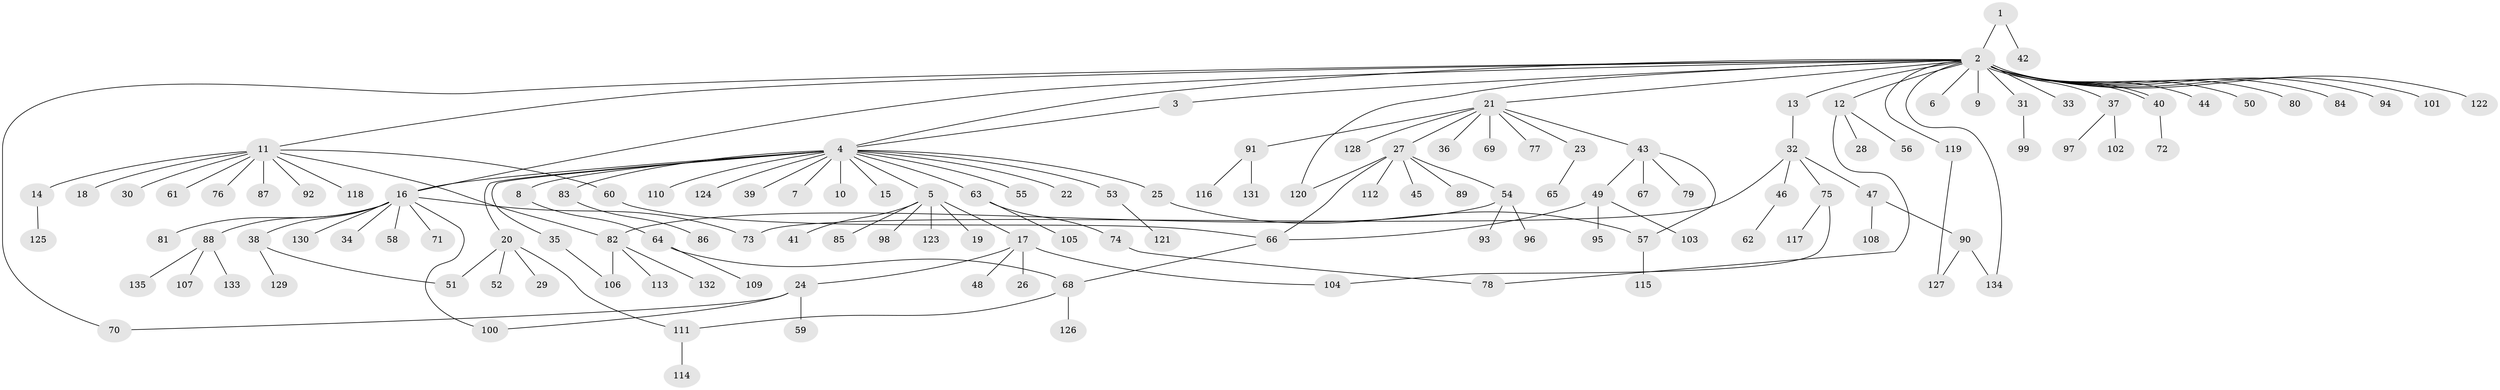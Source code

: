// coarse degree distribution, {1: 0.3170731707317073, 13: 0.024390243902439025, 4: 0.12195121951219512, 9: 0.024390243902439025, 3: 0.14634146341463414, 2: 0.2926829268292683, 5: 0.04878048780487805, 7: 0.024390243902439025}
// Generated by graph-tools (version 1.1) at 2025/50/03/04/25 22:50:44]
// undirected, 135 vertices, 153 edges
graph export_dot {
  node [color=gray90,style=filled];
  1;
  2;
  3;
  4;
  5;
  6;
  7;
  8;
  9;
  10;
  11;
  12;
  13;
  14;
  15;
  16;
  17;
  18;
  19;
  20;
  21;
  22;
  23;
  24;
  25;
  26;
  27;
  28;
  29;
  30;
  31;
  32;
  33;
  34;
  35;
  36;
  37;
  38;
  39;
  40;
  41;
  42;
  43;
  44;
  45;
  46;
  47;
  48;
  49;
  50;
  51;
  52;
  53;
  54;
  55;
  56;
  57;
  58;
  59;
  60;
  61;
  62;
  63;
  64;
  65;
  66;
  67;
  68;
  69;
  70;
  71;
  72;
  73;
  74;
  75;
  76;
  77;
  78;
  79;
  80;
  81;
  82;
  83;
  84;
  85;
  86;
  87;
  88;
  89;
  90;
  91;
  92;
  93;
  94;
  95;
  96;
  97;
  98;
  99;
  100;
  101;
  102;
  103;
  104;
  105;
  106;
  107;
  108;
  109;
  110;
  111;
  112;
  113;
  114;
  115;
  116;
  117;
  118;
  119;
  120;
  121;
  122;
  123;
  124;
  125;
  126;
  127;
  128;
  129;
  130;
  131;
  132;
  133;
  134;
  135;
  1 -- 2;
  1 -- 42;
  2 -- 3;
  2 -- 4;
  2 -- 6;
  2 -- 9;
  2 -- 11;
  2 -- 12;
  2 -- 13;
  2 -- 16;
  2 -- 21;
  2 -- 31;
  2 -- 33;
  2 -- 37;
  2 -- 40;
  2 -- 40;
  2 -- 44;
  2 -- 50;
  2 -- 70;
  2 -- 80;
  2 -- 84;
  2 -- 94;
  2 -- 101;
  2 -- 119;
  2 -- 120;
  2 -- 122;
  2 -- 134;
  3 -- 4;
  4 -- 5;
  4 -- 7;
  4 -- 8;
  4 -- 10;
  4 -- 15;
  4 -- 16;
  4 -- 20;
  4 -- 22;
  4 -- 25;
  4 -- 35;
  4 -- 39;
  4 -- 53;
  4 -- 55;
  4 -- 63;
  4 -- 83;
  4 -- 110;
  4 -- 124;
  5 -- 17;
  5 -- 19;
  5 -- 41;
  5 -- 85;
  5 -- 98;
  5 -- 123;
  8 -- 64;
  11 -- 14;
  11 -- 18;
  11 -- 30;
  11 -- 60;
  11 -- 61;
  11 -- 76;
  11 -- 82;
  11 -- 87;
  11 -- 92;
  11 -- 118;
  12 -- 28;
  12 -- 56;
  12 -- 78;
  13 -- 32;
  14 -- 125;
  16 -- 34;
  16 -- 38;
  16 -- 58;
  16 -- 71;
  16 -- 73;
  16 -- 81;
  16 -- 88;
  16 -- 100;
  16 -- 130;
  17 -- 24;
  17 -- 26;
  17 -- 48;
  17 -- 104;
  20 -- 29;
  20 -- 51;
  20 -- 52;
  20 -- 111;
  21 -- 23;
  21 -- 27;
  21 -- 36;
  21 -- 43;
  21 -- 69;
  21 -- 77;
  21 -- 91;
  21 -- 128;
  23 -- 65;
  24 -- 59;
  24 -- 70;
  24 -- 100;
  25 -- 57;
  27 -- 45;
  27 -- 54;
  27 -- 66;
  27 -- 89;
  27 -- 112;
  27 -- 120;
  31 -- 99;
  32 -- 46;
  32 -- 47;
  32 -- 73;
  32 -- 75;
  35 -- 106;
  37 -- 97;
  37 -- 102;
  38 -- 51;
  38 -- 129;
  40 -- 72;
  43 -- 49;
  43 -- 57;
  43 -- 67;
  43 -- 79;
  46 -- 62;
  47 -- 90;
  47 -- 108;
  49 -- 66;
  49 -- 95;
  49 -- 103;
  53 -- 121;
  54 -- 82;
  54 -- 93;
  54 -- 96;
  57 -- 115;
  60 -- 66;
  63 -- 74;
  63 -- 105;
  64 -- 68;
  64 -- 109;
  66 -- 68;
  68 -- 111;
  68 -- 126;
  74 -- 78;
  75 -- 104;
  75 -- 117;
  82 -- 106;
  82 -- 113;
  82 -- 132;
  83 -- 86;
  88 -- 107;
  88 -- 133;
  88 -- 135;
  90 -- 127;
  90 -- 134;
  91 -- 116;
  91 -- 131;
  111 -- 114;
  119 -- 127;
}
